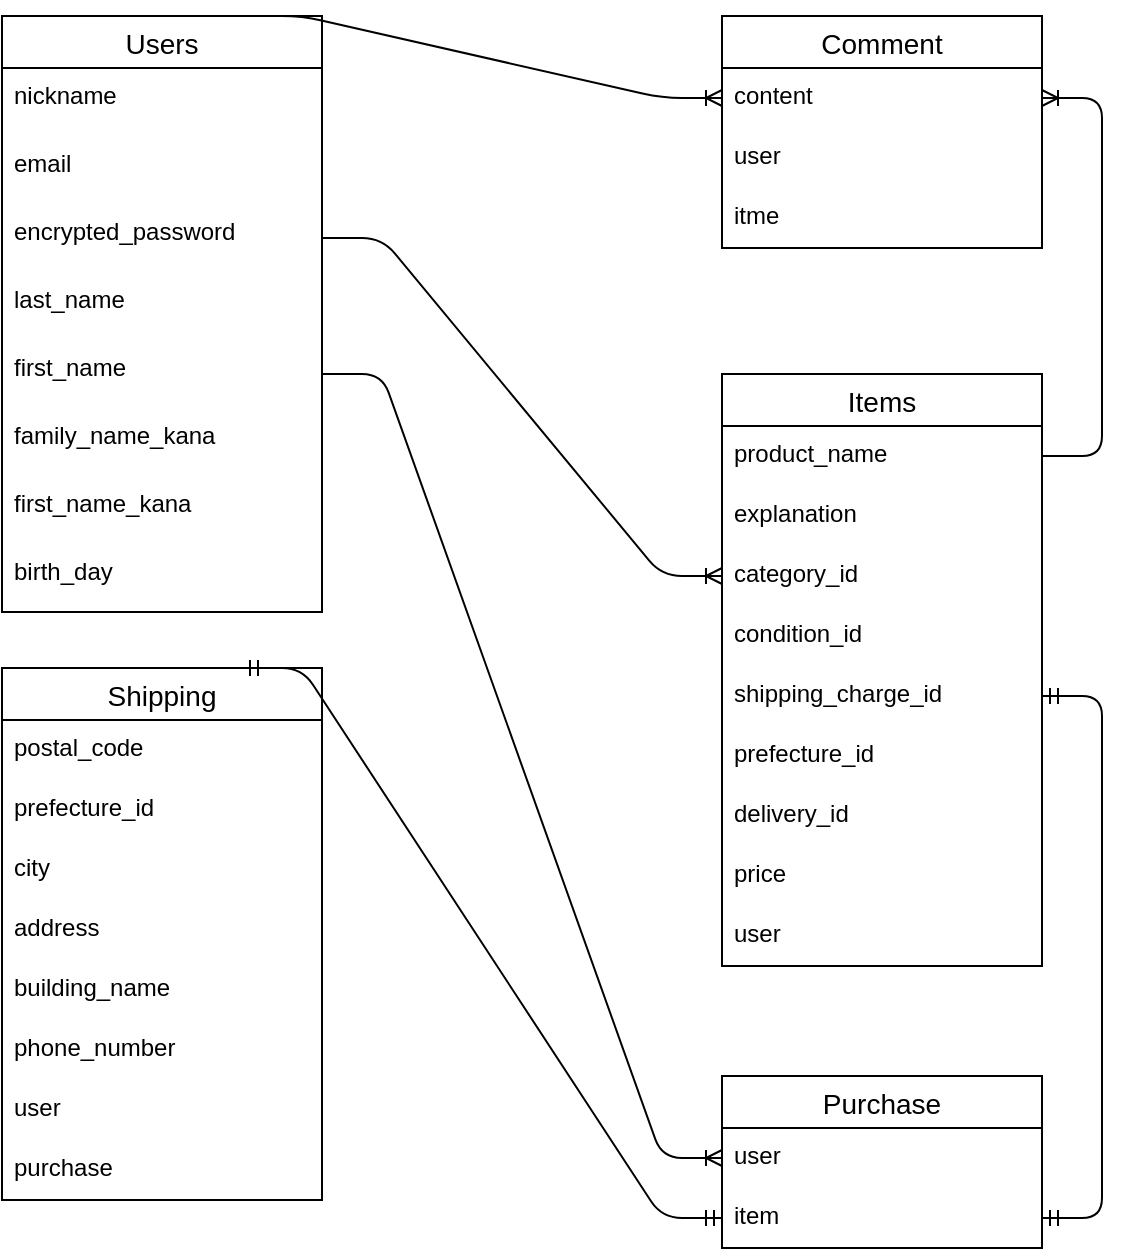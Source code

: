 <mxfile>
    <diagram id="dMHn0Uo4XYiZdYoPe5RU" name="ページ1">
        <mxGraphModel dx="678" dy="432" grid="1" gridSize="10" guides="1" tooltips="1" connect="1" arrows="1" fold="1" page="1" pageScale="1" pageWidth="827" pageHeight="1169" math="0" shadow="0">
            <root>
                <mxCell id="0"/>
                <mxCell id="1" parent="0"/>
                <mxCell id="2" value="Users" style="swimlane;fontStyle=0;childLayout=stackLayout;horizontal=1;startSize=26;horizontalStack=0;resizeParent=1;resizeParentMax=0;resizeLast=0;collapsible=1;marginBottom=0;align=center;fontSize=14;" parent="1" vertex="1">
                    <mxGeometry x="80" y="200" width="160" height="298" as="geometry">
                        <mxRectangle x="80" y="200" width="70" height="26" as="alternateBounds"/>
                    </mxGeometry>
                </mxCell>
                <mxCell id="4" value="nickname&#10;&#10;" style="text;strokeColor=none;fillColor=none;spacingLeft=4;spacingRight=4;overflow=hidden;rotatable=0;points=[[0,0.5],[1,0.5]];portConstraint=eastwest;fontSize=12;" parent="2" vertex="1">
                    <mxGeometry y="26" width="160" height="34" as="geometry"/>
                </mxCell>
                <mxCell id="42" value="email" style="text;strokeColor=none;fillColor=none;spacingLeft=4;spacingRight=4;overflow=hidden;rotatable=0;points=[[0,0.5],[1,0.5]];portConstraint=eastwest;fontSize=12;" parent="2" vertex="1">
                    <mxGeometry y="60" width="160" height="34" as="geometry"/>
                </mxCell>
                <mxCell id="43" value="encrypted_password" style="text;strokeColor=none;fillColor=none;spacingLeft=4;spacingRight=4;overflow=hidden;rotatable=0;points=[[0,0.5],[1,0.5]];portConstraint=eastwest;fontSize=12;" parent="2" vertex="1">
                    <mxGeometry y="94" width="160" height="34" as="geometry"/>
                </mxCell>
                <mxCell id="44" value="last_name   " style="text;strokeColor=none;fillColor=none;spacingLeft=4;spacingRight=4;overflow=hidden;rotatable=0;points=[[0,0.5],[1,0.5]];portConstraint=eastwest;fontSize=12;" parent="2" vertex="1">
                    <mxGeometry y="128" width="160" height="34" as="geometry"/>
                </mxCell>
                <mxCell id="45" value="first_name" style="text;strokeColor=none;fillColor=none;spacingLeft=4;spacingRight=4;overflow=hidden;rotatable=0;points=[[0,0.5],[1,0.5]];portConstraint=eastwest;fontSize=12;" parent="2" vertex="1">
                    <mxGeometry y="162" width="160" height="34" as="geometry"/>
                </mxCell>
                <mxCell id="46" value="family_name_kana" style="text;strokeColor=none;fillColor=none;spacingLeft=4;spacingRight=4;overflow=hidden;rotatable=0;points=[[0,0.5],[1,0.5]];portConstraint=eastwest;fontSize=12;" parent="2" vertex="1">
                    <mxGeometry y="196" width="160" height="34" as="geometry"/>
                </mxCell>
                <mxCell id="47" value="first_name_kana" style="text;strokeColor=none;fillColor=none;spacingLeft=4;spacingRight=4;overflow=hidden;rotatable=0;points=[[0,0.5],[1,0.5]];portConstraint=eastwest;fontSize=12;" parent="2" vertex="1">
                    <mxGeometry y="230" width="160" height="34" as="geometry"/>
                </mxCell>
                <mxCell id="48" value="birth_day" style="text;strokeColor=none;fillColor=none;spacingLeft=4;spacingRight=4;overflow=hidden;rotatable=0;points=[[0,0.5],[1,0.5]];portConstraint=eastwest;fontSize=12;" parent="2" vertex="1">
                    <mxGeometry y="264" width="160" height="34" as="geometry"/>
                </mxCell>
                <mxCell id="6" value="Items" style="swimlane;fontStyle=0;childLayout=stackLayout;horizontal=1;startSize=26;horizontalStack=0;resizeParent=1;resizeParentMax=0;resizeLast=0;collapsible=1;marginBottom=0;align=center;fontSize=14;" parent="1" vertex="1">
                    <mxGeometry x="440" y="379" width="160" height="296" as="geometry">
                        <mxRectangle x="440" y="200" width="70" height="26" as="alternateBounds"/>
                    </mxGeometry>
                </mxCell>
                <mxCell id="8" value="product_name" style="text;strokeColor=none;fillColor=none;spacingLeft=4;spacingRight=4;overflow=hidden;rotatable=0;points=[[0,0.5],[1,0.5]];portConstraint=eastwest;fontSize=12;" parent="6" vertex="1">
                    <mxGeometry y="26" width="160" height="30" as="geometry"/>
                </mxCell>
                <mxCell id="9" value="explanation " style="text;strokeColor=none;fillColor=none;spacingLeft=4;spacingRight=4;overflow=hidden;rotatable=0;points=[[0,0.5],[1,0.5]];portConstraint=eastwest;fontSize=12;" parent="6" vertex="1">
                    <mxGeometry y="56" width="160" height="30" as="geometry"/>
                </mxCell>
                <mxCell id="49" value="category_id" style="text;strokeColor=none;fillColor=none;spacingLeft=4;spacingRight=4;overflow=hidden;rotatable=0;points=[[0,0.5],[1,0.5]];portConstraint=eastwest;fontSize=12;" parent="6" vertex="1">
                    <mxGeometry y="86" width="160" height="30" as="geometry"/>
                </mxCell>
                <mxCell id="50" value="condition_id" style="text;strokeColor=none;fillColor=none;spacingLeft=4;spacingRight=4;overflow=hidden;rotatable=0;points=[[0,0.5],[1,0.5]];portConstraint=eastwest;fontSize=12;" parent="6" vertex="1">
                    <mxGeometry y="116" width="160" height="30" as="geometry"/>
                </mxCell>
                <mxCell id="51" value="shipping_charge_id" style="text;strokeColor=none;fillColor=none;spacingLeft=4;spacingRight=4;overflow=hidden;rotatable=0;points=[[0,0.5],[1,0.5]];portConstraint=eastwest;fontSize=12;" parent="6" vertex="1">
                    <mxGeometry y="146" width="160" height="30" as="geometry"/>
                </mxCell>
                <mxCell id="52" value="prefecture_id" style="text;strokeColor=none;fillColor=none;spacingLeft=4;spacingRight=4;overflow=hidden;rotatable=0;points=[[0,0.5],[1,0.5]];portConstraint=eastwest;fontSize=12;" parent="6" vertex="1">
                    <mxGeometry y="176" width="160" height="30" as="geometry"/>
                </mxCell>
                <mxCell id="79" value="delivery_id" style="text;strokeColor=none;fillColor=none;spacingLeft=4;spacingRight=4;overflow=hidden;rotatable=0;points=[[0,0.5],[1,0.5]];portConstraint=eastwest;fontSize=12;" parent="6" vertex="1">
                    <mxGeometry y="206" width="160" height="30" as="geometry"/>
                </mxCell>
                <mxCell id="81" value="price" style="text;strokeColor=none;fillColor=none;spacingLeft=4;spacingRight=4;overflow=hidden;rotatable=0;points=[[0,0.5],[1,0.5]];portConstraint=eastwest;fontSize=12;" parent="6" vertex="1">
                    <mxGeometry y="236" width="160" height="30" as="geometry"/>
                </mxCell>
                <mxCell id="82" value="user" style="text;strokeColor=none;fillColor=none;spacingLeft=4;spacingRight=4;overflow=hidden;rotatable=0;points=[[0,0.5],[1,0.5]];portConstraint=eastwest;fontSize=12;" parent="6" vertex="1">
                    <mxGeometry y="266" width="160" height="30" as="geometry"/>
                </mxCell>
                <mxCell id="11" value="Purchase" style="swimlane;fontStyle=0;childLayout=stackLayout;horizontal=1;startSize=26;horizontalStack=0;resizeParent=1;resizeParentMax=0;resizeLast=0;collapsible=1;marginBottom=0;align=center;fontSize=14;" parent="1" vertex="1">
                    <mxGeometry x="440" y="730" width="160" height="86" as="geometry">
                        <mxRectangle x="440" y="440" width="90" height="26" as="alternateBounds"/>
                    </mxGeometry>
                </mxCell>
                <mxCell id="12" value="user" style="text;strokeColor=none;fillColor=none;spacingLeft=4;spacingRight=4;overflow=hidden;rotatable=0;points=[[0,0.5],[1,0.5]];portConstraint=eastwest;fontSize=12;" parent="11" vertex="1">
                    <mxGeometry y="26" width="160" height="30" as="geometry"/>
                </mxCell>
                <mxCell id="13" value="item" style="text;strokeColor=none;fillColor=none;spacingLeft=4;spacingRight=4;overflow=hidden;rotatable=0;points=[[0,0.5],[1,0.5]];portConstraint=eastwest;fontSize=12;" parent="11" vertex="1">
                    <mxGeometry y="56" width="160" height="30" as="geometry"/>
                </mxCell>
                <mxCell id="15" value="Shipping" style="swimlane;fontStyle=0;childLayout=stackLayout;horizontal=1;startSize=26;horizontalStack=0;resizeParent=1;resizeParentMax=0;resizeLast=0;collapsible=1;marginBottom=0;align=center;fontSize=14;" parent="1" vertex="1">
                    <mxGeometry x="80" y="526" width="160" height="266" as="geometry">
                        <mxRectangle x="80" y="526" width="90" height="26" as="alternateBounds"/>
                    </mxGeometry>
                </mxCell>
                <mxCell id="16" value="postal_code" style="text;strokeColor=none;fillColor=none;spacingLeft=4;spacingRight=4;overflow=hidden;rotatable=0;points=[[0,0.5],[1,0.5]];portConstraint=eastwest;fontSize=12;" parent="15" vertex="1">
                    <mxGeometry y="26" width="160" height="30" as="geometry"/>
                </mxCell>
                <mxCell id="17" value="prefecture_id" style="text;strokeColor=none;fillColor=none;spacingLeft=4;spacingRight=4;overflow=hidden;rotatable=0;points=[[0,0.5],[1,0.5]];portConstraint=eastwest;fontSize=12;" parent="15" vertex="1">
                    <mxGeometry y="56" width="160" height="30" as="geometry"/>
                </mxCell>
                <mxCell id="18" value="city" style="text;strokeColor=none;fillColor=none;spacingLeft=4;spacingRight=4;overflow=hidden;rotatable=0;points=[[0,0.5],[1,0.5]];portConstraint=eastwest;fontSize=12;" parent="15" vertex="1">
                    <mxGeometry y="86" width="160" height="30" as="geometry"/>
                </mxCell>
                <mxCell id="55" value="address" style="text;strokeColor=none;fillColor=none;spacingLeft=4;spacingRight=4;overflow=hidden;rotatable=0;points=[[0,0.5],[1,0.5]];portConstraint=eastwest;fontSize=12;" parent="15" vertex="1">
                    <mxGeometry y="116" width="160" height="30" as="geometry"/>
                </mxCell>
                <mxCell id="56" value="building_name" style="text;strokeColor=none;fillColor=none;spacingLeft=4;spacingRight=4;overflow=hidden;rotatable=0;points=[[0,0.5],[1,0.5]];portConstraint=eastwest;fontSize=12;" parent="15" vertex="1">
                    <mxGeometry y="146" width="160" height="30" as="geometry"/>
                </mxCell>
                <mxCell id="57" value="phone_number" style="text;strokeColor=none;fillColor=none;spacingLeft=4;spacingRight=4;overflow=hidden;rotatable=0;points=[[0,0.5],[1,0.5]];portConstraint=eastwest;fontSize=12;" parent="15" vertex="1">
                    <mxGeometry y="176" width="160" height="30" as="geometry"/>
                </mxCell>
                <mxCell id="58" value="user" style="text;strokeColor=none;fillColor=none;spacingLeft=4;spacingRight=4;overflow=hidden;rotatable=0;points=[[0,0.5],[1,0.5]];portConstraint=eastwest;fontSize=12;" parent="15" vertex="1">
                    <mxGeometry y="206" width="160" height="30" as="geometry"/>
                </mxCell>
                <mxCell id="59" value="purchase" style="text;strokeColor=none;fillColor=none;spacingLeft=4;spacingRight=4;overflow=hidden;rotatable=0;points=[[0,0.5],[1,0.5]];portConstraint=eastwest;fontSize=12;" parent="15" vertex="1">
                    <mxGeometry y="236" width="160" height="30" as="geometry"/>
                </mxCell>
                <mxCell id="20" value="Comment" style="swimlane;fontStyle=0;childLayout=stackLayout;horizontal=1;startSize=26;horizontalStack=0;resizeParent=1;resizeParentMax=0;resizeLast=0;collapsible=1;marginBottom=0;align=center;fontSize=14;" parent="1" vertex="1">
                    <mxGeometry x="440" y="200" width="160" height="116" as="geometry">
                        <mxRectangle x="260" y="40" width="70" height="26" as="alternateBounds"/>
                    </mxGeometry>
                </mxCell>
                <mxCell id="21" value="content&#10;&#10;" style="text;strokeColor=none;fillColor=none;spacingLeft=4;spacingRight=4;overflow=hidden;rotatable=0;points=[[0,0.5],[1,0.5]];portConstraint=eastwest;fontSize=12;" parent="20" vertex="1">
                    <mxGeometry y="26" width="160" height="30" as="geometry"/>
                </mxCell>
                <mxCell id="22" value="user" style="text;strokeColor=none;fillColor=none;spacingLeft=4;spacingRight=4;overflow=hidden;rotatable=0;points=[[0,0.5],[1,0.5]];portConstraint=eastwest;fontSize=12;" parent="20" vertex="1">
                    <mxGeometry y="56" width="160" height="30" as="geometry"/>
                </mxCell>
                <mxCell id="23" value="itme" style="text;strokeColor=none;fillColor=none;spacingLeft=4;spacingRight=4;overflow=hidden;rotatable=0;points=[[0,0.5],[1,0.5]];portConstraint=eastwest;fontSize=12;verticalAlign=top;" parent="20" vertex="1">
                    <mxGeometry y="86" width="160" height="30" as="geometry"/>
                </mxCell>
                <mxCell id="61" value="" style="edgeStyle=entityRelationEdgeStyle;fontSize=12;html=1;endArrow=ERoneToMany;entryX=1;entryY=0.5;entryDx=0;entryDy=0;exitX=1;exitY=0.5;exitDx=0;exitDy=0;" parent="1" source="8" target="21" edge="1">
                    <mxGeometry width="100" height="100" relative="1" as="geometry">
                        <mxPoint x="470" y="200" as="sourcePoint"/>
                        <mxPoint x="570" y="100" as="targetPoint"/>
                    </mxGeometry>
                </mxCell>
                <mxCell id="62" value="" style="edgeStyle=entityRelationEdgeStyle;fontSize=12;html=1;endArrow=ERoneToMany;exitX=0.75;exitY=0;exitDx=0;exitDy=0;entryX=0;entryY=0.5;entryDx=0;entryDy=0;" parent="1" source="2" target="21" edge="1">
                    <mxGeometry width="100" height="100" relative="1" as="geometry">
                        <mxPoint x="160" y="156" as="sourcePoint"/>
                        <mxPoint x="260" y="56" as="targetPoint"/>
                    </mxGeometry>
                </mxCell>
                <mxCell id="64" value="" style="edgeStyle=entityRelationEdgeStyle;fontSize=12;html=1;endArrow=ERoneToMany;exitX=1;exitY=0.5;exitDx=0;exitDy=0;entryX=0;entryY=0.5;entryDx=0;entryDy=0;" parent="1" source="43" target="49" edge="1">
                    <mxGeometry width="100" height="100" relative="1" as="geometry">
                        <mxPoint x="230" y="340" as="sourcePoint"/>
                        <mxPoint x="330" y="240" as="targetPoint"/>
                    </mxGeometry>
                </mxCell>
                <mxCell id="65" value="" style="edgeStyle=entityRelationEdgeStyle;fontSize=12;html=1;endArrow=ERoneToMany;entryX=0;entryY=0.5;entryDx=0;entryDy=0;exitX=1;exitY=0.5;exitDx=0;exitDy=0;" parent="1" source="45" target="12" edge="1">
                    <mxGeometry width="100" height="100" relative="1" as="geometry">
                        <mxPoint x="19" y="410" as="sourcePoint"/>
                        <mxPoint x="380" y="406" as="targetPoint"/>
                    </mxGeometry>
                </mxCell>
                <mxCell id="74" value="" style="edgeStyle=entityRelationEdgeStyle;fontSize=12;html=1;endArrow=ERmandOne;startArrow=ERmandOne;exitX=0.75;exitY=0;exitDx=0;exitDy=0;entryX=0;entryY=0.5;entryDx=0;entryDy=0;" parent="1" source="15" target="13" edge="1">
                    <mxGeometry width="100" height="100" relative="1" as="geometry">
                        <mxPoint x="380" y="350" as="sourcePoint"/>
                        <mxPoint x="480" y="250" as="targetPoint"/>
                    </mxGeometry>
                </mxCell>
                <mxCell id="75" value="" style="edgeStyle=entityRelationEdgeStyle;fontSize=12;html=1;endArrow=ERmandOne;startArrow=ERmandOne;exitX=1;exitY=0.5;exitDx=0;exitDy=0;entryX=1;entryY=0.5;entryDx=0;entryDy=0;" parent="1" source="51" target="13" edge="1">
                    <mxGeometry width="100" height="100" relative="1" as="geometry">
                        <mxPoint x="210" y="536" as="sourcePoint"/>
                        <mxPoint x="450" y="731" as="targetPoint"/>
                    </mxGeometry>
                </mxCell>
            </root>
        </mxGraphModel>
    </diagram>
</mxfile>